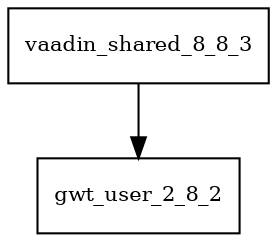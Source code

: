 digraph vaadin_shared_8_8_3_dependencies {
  node [shape = box, fontsize=10.0];
  vaadin_shared_8_8_3 -> gwt_user_2_8_2;
}
